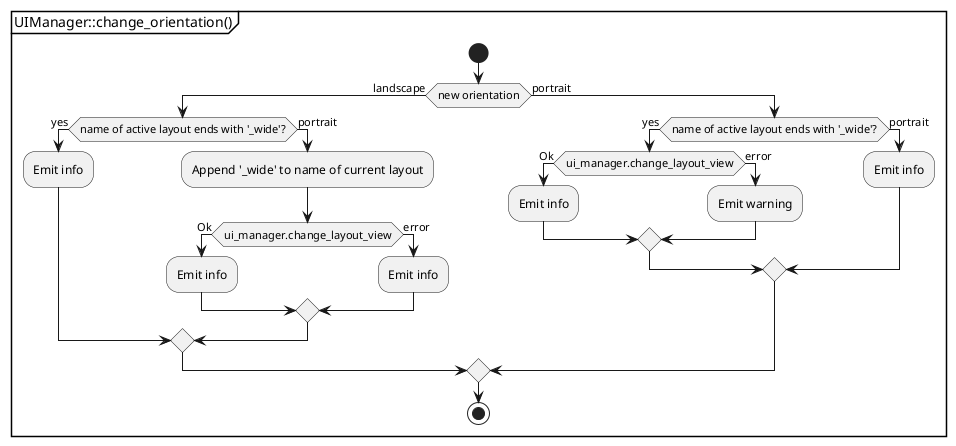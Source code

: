 @startuml uimanager::change_orientation

partition "UIManager::change_orientation()"{
  start
  if (new orientation) then (landscape)
    if (name of active layout ends with '_wide'?) then (yes)
      :Emit info;
    else (portrait)
      :Append '_wide' to name of current layout;
      if (ui_manager.change_layout_view) then (Ok)
        :Emit info;
      else (error)
        :Emit info;
      endif
    endif
  else (portrait)
    if (name of active layout ends with '_wide'?) then (yes)
      if (ui_manager.change_layout_view) then (Ok)
        :Emit info;
      else (error)
        :Emit warning;
      endif
    else (portrait)
      :Emit info;
    endif
  endif
  stop
}
@enduml